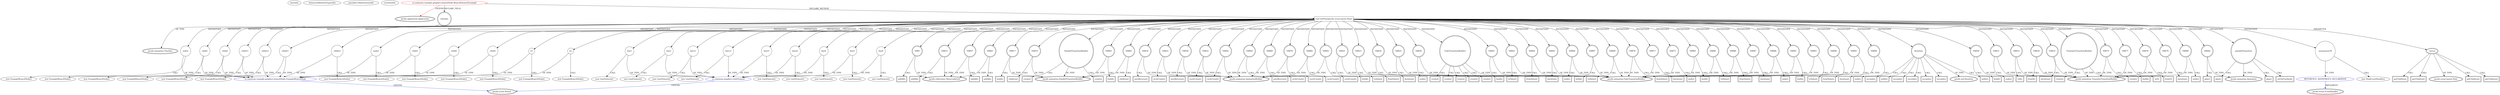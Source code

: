 digraph {
baseInfo[graphId=916,category="extension_graph",isAnonymous=false,possibleRelation=true]
frameworkRelatedTypesInfo[0="javafx.application.Application"]
possibleCollaborationsInfo[0="916~CLIENT_METHOD_DECLARATION-INSTANTIATION-~javafx.application.Application ~javafx.event.EventHandler ~false~true",1="916~CLIENT_METHOD_DECLARATION-INSTANTIATION-CLIENT_METHOD_DECLARATION-INSTANTIATION-CLIENT_METHOD_DECLARATION-INSTANTIATION-CLIENT_METHOD_DECLARATION-INSTANTIATION-CLIENT_METHOD_DECLARATION-INSTANTIATION-CLIENT_METHOD_DECLARATION-INSTANTIATION-CLIENT_METHOD_DECLARATION-INSTANTIATION-CLIENT_METHOD_DECLARATION-INSTANTIATION-CLIENT_METHOD_DECLARATION-INSTANTIATION-CLIENT_METHOD_DECLARATION-INSTANTIATION-CLIENT_METHOD_DECLARATION-INSTANTIATION-CLIENT_METHOD_DECLARATION-INSTANTIATION-CLIENT_METHOD_DECLARATION-INSTANTIATION-~javafx.application.Application ~javafx.scene.Parent ~false~false",2="916~CLIENT_METHOD_DECLARATION-INSTANTIATION-CLIENT_METHOD_DECLARATION-INSTANTIATION-CLIENT_METHOD_DECLARATION-INSTANTIATION-CLIENT_METHOD_DECLARATION-INSTANTIATION-CLIENT_METHOD_DECLARATION-INSTANTIATION-CLIENT_METHOD_DECLARATION-INSTANTIATION-CLIENT_METHOD_DECLARATION-INSTANTIATION-CLIENT_METHOD_DECLARATION-INSTANTIATION-CLIENT_METHOD_DECLARATION-INSTANTIATION-~javafx.application.Application ~javafx.scene.Parent ~false~false"]
locationInfo[projectName="Maxxa-MT-common",filePath="/Maxxa-MT-common/MT-common-master/src/cz/commons/example/graphics/branchNode/BranchElementExample.java",contextSignature="BranchElementExample",graphId="916"]
0[label="cz.commons.example.graphics.branchNode.BranchElementExample",vertexType="ROOT_CLIENT_CLASS_DECLARATION",isFrameworkType=false,color=red]
1[label="javafx.application.Application",vertexType="FRAMEWORK_CLASS_TYPE",isFrameworkType=true,peripheries=2]
2[label="timeline",vertexType="FIELD_DECLARATION",isFrameworkType=true,peripheries=2,shape=circle]
3[label="javafx.animation.Timeline",vertexType="FRAMEWORK_CLASS_TYPE",isFrameworkType=true,peripheries=2]
4[label="void initPane(javafx.scene.layout.Pane)",vertexType="CLIENT_METHOD_DECLARATION",isFrameworkType=false,shape=box]
5[label="canvas",vertexType="PARAMETER_DECLARATION",isFrameworkType=true,peripheries=2]
6[label="javafx.scene.layout.Pane",vertexType="FRAMEWORK_CLASS_TYPE",isFrameworkType=true,peripheries=2]
8[label="node1",vertexType="VARIABLE_EXPRESION",isFrameworkType=false,shape=circle]
9[label="cz.commons.example.graphics.branchNode.ExampleBranchNode",vertexType="REFERENCE_CLIENT_CLASS_DECLARATION",isFrameworkType=false,color=blue]
10[label="javafx.scene.Parent",vertexType="FRAMEWORK_CLASS_TYPE",isFrameworkType=true,peripheries=2]
7[label="new ExampleBranchNode()",vertexType="CONSTRUCTOR_CALL",isFrameworkType=false]
12[label="child1",vertexType="VARIABLE_EXPRESION",isFrameworkType=false,shape=circle]
11[label="new ExampleBranchNode()",vertexType="CONSTRUCTOR_CALL",isFrameworkType=false]
15[label="child2",vertexType="VARIABLE_EXPRESION",isFrameworkType=false,shape=circle]
14[label="new ExampleBranchNode()",vertexType="CONSTRUCTOR_CALL",isFrameworkType=false]
18[label="line1",vertexType="VARIABLE_EXPRESION",isFrameworkType=false,shape=circle]
19[label="cz.commons.graphics.LineElement",vertexType="REFERENCE_CLIENT_CLASS_DECLARATION",isFrameworkType=false,color=blue]
17[label="new LineElement()",vertexType="CONSTRUCTOR_CALL",isFrameworkType=false]
22[label="line2",vertexType="VARIABLE_EXPRESION",isFrameworkType=false,shape=circle]
21[label="new LineElement()",vertexType="CONSTRUCTOR_CALL",isFrameworkType=false]
24[label="VAR5",vertexType="VARIABLE_EXPRESION",isFrameworkType=true,peripheries=2,shape=circle]
26[label="javafx.collections.ObservableList",vertexType="FRAMEWORK_INTERFACE_TYPE",isFrameworkType=true,peripheries=2]
25[label="addAll()",vertexType="INSIDE_CALL",isFrameworkType=true,peripheries=2,shape=box]
28[label="getChildren()",vertexType="INSIDE_CALL",isFrameworkType=true,peripheries=2,shape=box]
30[label="child11",vertexType="VARIABLE_EXPRESION",isFrameworkType=false,shape=circle]
29[label="new ExampleBranchNode()",vertexType="CONSTRUCTOR_CALL",isFrameworkType=false]
33[label="child12",vertexType="VARIABLE_EXPRESION",isFrameworkType=false,shape=circle]
32[label="new ExampleBranchNode()",vertexType="CONSTRUCTOR_CALL",isFrameworkType=false]
36[label="child21",vertexType="VARIABLE_EXPRESION",isFrameworkType=false,shape=circle]
35[label="new ExampleBranchNode()",vertexType="CONSTRUCTOR_CALL",isFrameworkType=false]
39[label="child22",vertexType="VARIABLE_EXPRESION",isFrameworkType=false,shape=circle]
38[label="new ExampleBranchNode()",vertexType="CONSTRUCTOR_CALL",isFrameworkType=false]
42[label="line11",vertexType="VARIABLE_EXPRESION",isFrameworkType=false,shape=circle]
41[label="new LineElement()",vertexType="CONSTRUCTOR_CALL",isFrameworkType=false]
45[label="line12",vertexType="VARIABLE_EXPRESION",isFrameworkType=false,shape=circle]
44[label="new LineElement()",vertexType="CONSTRUCTOR_CALL",isFrameworkType=false]
48[label="line21",vertexType="VARIABLE_EXPRESION",isFrameworkType=false,shape=circle]
47[label="new LineElement()",vertexType="CONSTRUCTOR_CALL",isFrameworkType=false]
51[label="line22",vertexType="VARIABLE_EXPRESION",isFrameworkType=false,shape=circle]
50[label="new LineElement()",vertexType="CONSTRUCTOR_CALL",isFrameworkType=false]
53[label="VAR15",vertexType="VARIABLE_EXPRESION",isFrameworkType=true,peripheries=2,shape=circle]
54[label="addAll()",vertexType="INSIDE_CALL",isFrameworkType=true,peripheries=2,shape=box]
57[label="getChildren()",vertexType="INSIDE_CALL",isFrameworkType=true,peripheries=2,shape=box]
58[label="VAR17",vertexType="VARIABLE_EXPRESION",isFrameworkType=true,peripheries=2,shape=circle]
60[label="javafx.animation.ParallelTransitionBuilder",vertexType="FRAMEWORK_CLASS_TYPE",isFrameworkType=true,peripheries=2]
59[label="build()",vertexType="INSIDE_CALL",isFrameworkType=true,peripheries=2,shape=box]
61[label="VAR18",vertexType="VARIABLE_EXPRESION",isFrameworkType=true,peripheries=2,shape=circle]
63[label="javafx.animation.AnimationBuilder",vertexType="FRAMEWORK_CLASS_TYPE",isFrameworkType=true,peripheries=2]
62[label="autoReverse()",vertexType="INSIDE_CALL",isFrameworkType=true,peripheries=2,shape=box]
64[label="VAR19",vertexType="VARIABLE_EXPRESION",isFrameworkType=true,peripheries=2,shape=circle]
65[label="children()",vertexType="INSIDE_CALL",isFrameworkType=true,peripheries=2,shape=box]
67[label="ParallelTransitionBuilder",vertexType="VARIABLE_EXPRESION",isFrameworkType=true,peripheries=2,shape=circle]
68[label="create()",vertexType="INSIDE_CALL",isFrameworkType=true,peripheries=2,shape=box]
70[label="VAR21",vertexType="VARIABLE_EXPRESION",isFrameworkType=true,peripheries=2,shape=circle]
72[label="javafx.animation.FadeTransitionBuilder",vertexType="FRAMEWORK_CLASS_TYPE",isFrameworkType=true,peripheries=2]
71[label="build()",vertexType="INSIDE_CALL",isFrameworkType=true,peripheries=2,shape=box]
73[label="VAR22",vertexType="VARIABLE_EXPRESION",isFrameworkType=true,peripheries=2,shape=circle]
74[label="cycleCount()",vertexType="INSIDE_CALL",isFrameworkType=true,peripheries=2,shape=box]
76[label="VAR23",vertexType="VARIABLE_EXPRESION",isFrameworkType=true,peripheries=2,shape=circle]
77[label="toValue()",vertexType="INSIDE_CALL",isFrameworkType=true,peripheries=2,shape=box]
79[label="VAR24",vertexType="VARIABLE_EXPRESION",isFrameworkType=true,peripheries=2,shape=circle]
80[label="fromValue()",vertexType="INSIDE_CALL",isFrameworkType=true,peripheries=2,shape=box]
82[label="VAR25",vertexType="VARIABLE_EXPRESION",isFrameworkType=true,peripheries=2,shape=circle]
83[label="duration()",vertexType="INSIDE_CALL",isFrameworkType=true,peripheries=2,shape=box]
85[label="VAR26",vertexType="VARIABLE_EXPRESION",isFrameworkType=true,peripheries=2,shape=circle]
86[label="node()",vertexType="INSIDE_CALL",isFrameworkType=true,peripheries=2,shape=box]
88[label="FadeTransitionBuilder",vertexType="VARIABLE_EXPRESION",isFrameworkType=true,peripheries=2,shape=circle]
89[label="create()",vertexType="INSIDE_CALL",isFrameworkType=true,peripheries=2,shape=box]
91[label="Duration",vertexType="VARIABLE_EXPRESION",isFrameworkType=true,peripheries=2,shape=circle]
93[label="javafx.util.Duration",vertexType="FRAMEWORK_CLASS_TYPE",isFrameworkType=true,peripheries=2]
92[label="millis()",vertexType="INSIDE_CALL",isFrameworkType=true,peripheries=2,shape=box]
94[label="VAR29",vertexType="VARIABLE_EXPRESION",isFrameworkType=true,peripheries=2,shape=circle]
96[label="javafx.animation.TranslateTransitionBuilder",vertexType="FRAMEWORK_CLASS_TYPE",isFrameworkType=true,peripheries=2]
95[label="build()",vertexType="INSIDE_CALL",isFrameworkType=true,peripheries=2,shape=box]
97[label="VAR30",vertexType="VARIABLE_EXPRESION",isFrameworkType=true,peripheries=2,shape=circle]
98[label="autoReverse()",vertexType="INSIDE_CALL",isFrameworkType=true,peripheries=2,shape=box]
100[label="VAR31",vertexType="VARIABLE_EXPRESION",isFrameworkType=true,peripheries=2,shape=circle]
101[label="node()",vertexType="INSIDE_CALL",isFrameworkType=true,peripheries=2,shape=box]
103[label="VAR32",vertexType="VARIABLE_EXPRESION",isFrameworkType=true,peripheries=2,shape=circle]
104[label="cycleCount()",vertexType="INSIDE_CALL",isFrameworkType=true,peripheries=2,shape=box]
106[label="VAR33",vertexType="VARIABLE_EXPRESION",isFrameworkType=true,peripheries=2,shape=circle]
107[label="toX()",vertexType="INSIDE_CALL",isFrameworkType=true,peripheries=2,shape=box]
109[label="VAR34",vertexType="VARIABLE_EXPRESION",isFrameworkType=true,peripheries=2,shape=circle]
110[label="fromX()",vertexType="INSIDE_CALL",isFrameworkType=true,peripheries=2,shape=box]
112[label="VAR35",vertexType="VARIABLE_EXPRESION",isFrameworkType=true,peripheries=2,shape=circle]
113[label="duration()",vertexType="INSIDE_CALL",isFrameworkType=true,peripheries=2,shape=box]
115[label="TranslateTransitionBuilder",vertexType="VARIABLE_EXPRESION",isFrameworkType=true,peripheries=2,shape=circle]
116[label="create()",vertexType="INSIDE_CALL",isFrameworkType=true,peripheries=2,shape=box]
119[label="seconds()",vertexType="INSIDE_CALL",isFrameworkType=true,peripheries=2,shape=box]
120[label="parallelTransition",vertexType="VARIABLE_EXPRESION",isFrameworkType=true,peripheries=2,shape=circle]
122[label="javafx.animation.Animation",vertexType="FRAMEWORK_CLASS_TYPE",isFrameworkType=true,peripheries=2]
121[label="setOnFinished()",vertexType="INSIDE_CALL",isFrameworkType=true,peripheries=2,shape=box]
124[label="anonymous39",vertexType="VARIABLE_EXPRESION",isFrameworkType=false,shape=circle]
125[label="REFERENCE_ANONYMOUS_DECLARATION",vertexType="REFERENCE_ANONYMOUS_DECLARATION",isFrameworkType=false,color=blue]
126[label="javafx.event.EventHandler",vertexType="FRAMEWORK_INTERFACE_TYPE",isFrameworkType=true,peripheries=2]
123[label="new StepEventHandler()",vertexType="CONSTRUCTOR_CALL",isFrameworkType=false]
127[label="VAR40",vertexType="VARIABLE_EXPRESION",isFrameworkType=true,peripheries=2,shape=circle]
128[label="play()",vertexType="INSIDE_CALL",isFrameworkType=true,peripheries=2,shape=box]
130[label="VAR41",vertexType="VARIABLE_EXPRESION",isFrameworkType=true,peripheries=2,shape=circle]
131[label="build()",vertexType="INSIDE_CALL",isFrameworkType=true,peripheries=2,shape=box]
133[label="VAR42",vertexType="VARIABLE_EXPRESION",isFrameworkType=true,peripheries=2,shape=circle]
134[label="cycleCount()",vertexType="INSIDE_CALL",isFrameworkType=true,peripheries=2,shape=box]
136[label="VAR43",vertexType="VARIABLE_EXPRESION",isFrameworkType=true,peripheries=2,shape=circle]
137[label="toValue()",vertexType="INSIDE_CALL",isFrameworkType=true,peripheries=2,shape=box]
139[label="VAR44",vertexType="VARIABLE_EXPRESION",isFrameworkType=true,peripheries=2,shape=circle]
140[label="fromValue()",vertexType="INSIDE_CALL",isFrameworkType=true,peripheries=2,shape=box]
142[label="VAR45",vertexType="VARIABLE_EXPRESION",isFrameworkType=true,peripheries=2,shape=circle]
143[label="duration()",vertexType="INSIDE_CALL",isFrameworkType=true,peripheries=2,shape=box]
145[label="VAR46",vertexType="VARIABLE_EXPRESION",isFrameworkType=true,peripheries=2,shape=circle]
146[label="node()",vertexType="INSIDE_CALL",isFrameworkType=true,peripheries=2,shape=box]
149[label="create()",vertexType="INSIDE_CALL",isFrameworkType=true,peripheries=2,shape=box]
151[label="millis()",vertexType="INSIDE_CALL",isFrameworkType=true,peripheries=2,shape=box]
153[label="play()",vertexType="INSIDE_CALL",isFrameworkType=true,peripheries=2,shape=box]
155[label="node2",vertexType="VARIABLE_EXPRESION",isFrameworkType=false,shape=circle]
154[label="new ExampleBranchNode()",vertexType="CONSTRUCTOR_CALL",isFrameworkType=false]
158[label="child3",vertexType="VARIABLE_EXPRESION",isFrameworkType=false,shape=circle]
157[label="new ExampleBranchNode()",vertexType="CONSTRUCTOR_CALL",isFrameworkType=false]
161[label="child4",vertexType="VARIABLE_EXPRESION",isFrameworkType=false,shape=circle]
160[label="new ExampleBranchNode()",vertexType="CONSTRUCTOR_CALL",isFrameworkType=false]
164[label="child5",vertexType="VARIABLE_EXPRESION",isFrameworkType=false,shape=circle]
163[label="new ExampleBranchNode()",vertexType="CONSTRUCTOR_CALL",isFrameworkType=false]
167[label="line4",vertexType="VARIABLE_EXPRESION",isFrameworkType=false,shape=circle]
166[label="new LineElement()",vertexType="CONSTRUCTOR_CALL",isFrameworkType=false]
170[label="line5",vertexType="VARIABLE_EXPRESION",isFrameworkType=false,shape=circle]
169[label="new LineElement()",vertexType="CONSTRUCTOR_CALL",isFrameworkType=false]
173[label="line6",vertexType="VARIABLE_EXPRESION",isFrameworkType=false,shape=circle]
172[label="new LineElement()",vertexType="CONSTRUCTOR_CALL",isFrameworkType=false]
175[label="VAR57",vertexType="VARIABLE_EXPRESION",isFrameworkType=true,peripheries=2,shape=circle]
176[label="addAll()",vertexType="INSIDE_CALL",isFrameworkType=true,peripheries=2,shape=box]
179[label="getChildren()",vertexType="INSIDE_CALL",isFrameworkType=true,peripheries=2,shape=box]
181[label="n1",vertexType="VARIABLE_EXPRESION",isFrameworkType=false,shape=circle]
180[label="new ExampleBranchNode()",vertexType="CONSTRUCTOR_CALL",isFrameworkType=false]
184[label="n2",vertexType="VARIABLE_EXPRESION",isFrameworkType=false,shape=circle]
183[label="new ExampleBranchNode()",vertexType="CONSTRUCTOR_CALL",isFrameworkType=false]
186[label="VAR61",vertexType="VARIABLE_EXPRESION",isFrameworkType=true,peripheries=2,shape=circle]
187[label="addAll()",vertexType="INSIDE_CALL",isFrameworkType=true,peripheries=2,shape=box]
190[label="getChildren()",vertexType="INSIDE_CALL",isFrameworkType=true,peripheries=2,shape=box]
191[label="VAR63",vertexType="VARIABLE_EXPRESION",isFrameworkType=true,peripheries=2,shape=circle]
192[label="build()",vertexType="INSIDE_CALL",isFrameworkType=true,peripheries=2,shape=box]
194[label="VAR64",vertexType="VARIABLE_EXPRESION",isFrameworkType=true,peripheries=2,shape=circle]
195[label="autoReverse()",vertexType="INSIDE_CALL",isFrameworkType=true,peripheries=2,shape=box]
197[label="VAR65",vertexType="VARIABLE_EXPRESION",isFrameworkType=true,peripheries=2,shape=circle]
198[label="children()",vertexType="INSIDE_CALL",isFrameworkType=true,peripheries=2,shape=box]
201[label="create()",vertexType="INSIDE_CALL",isFrameworkType=true,peripheries=2,shape=box]
202[label="VAR67",vertexType="VARIABLE_EXPRESION",isFrameworkType=true,peripheries=2,shape=circle]
203[label="build()",vertexType="INSIDE_CALL",isFrameworkType=true,peripheries=2,shape=box]
205[label="VAR68",vertexType="VARIABLE_EXPRESION",isFrameworkType=true,peripheries=2,shape=circle]
206[label="cycleCount()",vertexType="INSIDE_CALL",isFrameworkType=true,peripheries=2,shape=box]
208[label="VAR69",vertexType="VARIABLE_EXPRESION",isFrameworkType=true,peripheries=2,shape=circle]
209[label="toValue()",vertexType="INSIDE_CALL",isFrameworkType=true,peripheries=2,shape=box]
211[label="VAR70",vertexType="VARIABLE_EXPRESION",isFrameworkType=true,peripheries=2,shape=circle]
212[label="fromValue()",vertexType="INSIDE_CALL",isFrameworkType=true,peripheries=2,shape=box]
214[label="VAR71",vertexType="VARIABLE_EXPRESION",isFrameworkType=true,peripheries=2,shape=circle]
215[label="duration()",vertexType="INSIDE_CALL",isFrameworkType=true,peripheries=2,shape=box]
217[label="VAR72",vertexType="VARIABLE_EXPRESION",isFrameworkType=true,peripheries=2,shape=circle]
218[label="node()",vertexType="INSIDE_CALL",isFrameworkType=true,peripheries=2,shape=box]
221[label="create()",vertexType="INSIDE_CALL",isFrameworkType=true,peripheries=2,shape=box]
223[label="seconds()",vertexType="INSIDE_CALL",isFrameworkType=true,peripheries=2,shape=box]
224[label="VAR75",vertexType="VARIABLE_EXPRESION",isFrameworkType=true,peripheries=2,shape=circle]
225[label="build()",vertexType="INSIDE_CALL",isFrameworkType=true,peripheries=2,shape=box]
227[label="VAR76",vertexType="VARIABLE_EXPRESION",isFrameworkType=true,peripheries=2,shape=circle]
228[label="cycleCount()",vertexType="INSIDE_CALL",isFrameworkType=true,peripheries=2,shape=box]
230[label="VAR77",vertexType="VARIABLE_EXPRESION",isFrameworkType=true,peripheries=2,shape=circle]
231[label="toY()",vertexType="INSIDE_CALL",isFrameworkType=true,peripheries=2,shape=box]
233[label="VAR78",vertexType="VARIABLE_EXPRESION",isFrameworkType=true,peripheries=2,shape=circle]
234[label="fromY()",vertexType="INSIDE_CALL",isFrameworkType=true,peripheries=2,shape=box]
236[label="VAR79",vertexType="VARIABLE_EXPRESION",isFrameworkType=true,peripheries=2,shape=circle]
237[label="duration()",vertexType="INSIDE_CALL",isFrameworkType=true,peripheries=2,shape=box]
239[label="VAR80",vertexType="VARIABLE_EXPRESION",isFrameworkType=true,peripheries=2,shape=circle]
240[label="node()",vertexType="INSIDE_CALL",isFrameworkType=true,peripheries=2,shape=box]
243[label="create()",vertexType="INSIDE_CALL",isFrameworkType=true,peripheries=2,shape=box]
245[label="seconds()",vertexType="INSIDE_CALL",isFrameworkType=true,peripheries=2,shape=box]
246[label="VAR83",vertexType="VARIABLE_EXPRESION",isFrameworkType=true,peripheries=2,shape=circle]
247[label="build()",vertexType="INSIDE_CALL",isFrameworkType=true,peripheries=2,shape=box]
249[label="VAR84",vertexType="VARIABLE_EXPRESION",isFrameworkType=true,peripheries=2,shape=circle]
250[label="cycleCount()",vertexType="INSIDE_CALL",isFrameworkType=true,peripheries=2,shape=box]
252[label="VAR85",vertexType="VARIABLE_EXPRESION",isFrameworkType=true,peripheries=2,shape=circle]
253[label="toValue()",vertexType="INSIDE_CALL",isFrameworkType=true,peripheries=2,shape=box]
255[label="VAR86",vertexType="VARIABLE_EXPRESION",isFrameworkType=true,peripheries=2,shape=circle]
256[label="fromValue()",vertexType="INSIDE_CALL",isFrameworkType=true,peripheries=2,shape=box]
258[label="VAR87",vertexType="VARIABLE_EXPRESION",isFrameworkType=true,peripheries=2,shape=circle]
259[label="duration()",vertexType="INSIDE_CALL",isFrameworkType=true,peripheries=2,shape=box]
261[label="VAR88",vertexType="VARIABLE_EXPRESION",isFrameworkType=true,peripheries=2,shape=circle]
262[label="node()",vertexType="INSIDE_CALL",isFrameworkType=true,peripheries=2,shape=box]
265[label="create()",vertexType="INSIDE_CALL",isFrameworkType=true,peripheries=2,shape=box]
267[label="seconds()",vertexType="INSIDE_CALL",isFrameworkType=true,peripheries=2,shape=box]
268[label="VAR91",vertexType="VARIABLE_EXPRESION",isFrameworkType=true,peripheries=2,shape=circle]
269[label="build()",vertexType="INSIDE_CALL",isFrameworkType=true,peripheries=2,shape=box]
271[label="VAR92",vertexType="VARIABLE_EXPRESION",isFrameworkType=true,peripheries=2,shape=circle]
272[label="cycleCount()",vertexType="INSIDE_CALL",isFrameworkType=true,peripheries=2,shape=box]
274[label="VAR93",vertexType="VARIABLE_EXPRESION",isFrameworkType=true,peripheries=2,shape=circle]
275[label="toValue()",vertexType="INSIDE_CALL",isFrameworkType=true,peripheries=2,shape=box]
277[label="VAR94",vertexType="VARIABLE_EXPRESION",isFrameworkType=true,peripheries=2,shape=circle]
278[label="fromValue()",vertexType="INSIDE_CALL",isFrameworkType=true,peripheries=2,shape=box]
280[label="VAR95",vertexType="VARIABLE_EXPRESION",isFrameworkType=true,peripheries=2,shape=circle]
281[label="duration()",vertexType="INSIDE_CALL",isFrameworkType=true,peripheries=2,shape=box]
283[label="VAR96",vertexType="VARIABLE_EXPRESION",isFrameworkType=true,peripheries=2,shape=circle]
284[label="node()",vertexType="INSIDE_CALL",isFrameworkType=true,peripheries=2,shape=box]
287[label="create()",vertexType="INSIDE_CALL",isFrameworkType=true,peripheries=2,shape=box]
289[label="seconds()",vertexType="INSIDE_CALL",isFrameworkType=true,peripheries=2,shape=box]
291[label="play()",vertexType="INSIDE_CALL",isFrameworkType=true,peripheries=2,shape=box]
0->1[label="EXTEND",color=red]
0->2[label="DECLARE_FIELD"]
2->3[label="OF_TYPE"]
0->4[label="DECLARE_METHOD"]
5->6[label="OF_TYPE"]
4->5[label="PARAMETER"]
4->8[label="INSTANTIATE"]
9->10[label="EXTEND",color=blue]
8->9[label="OF_TYPE"]
8->7[label="CALL"]
4->12[label="INSTANTIATE"]
12->9[label="OF_TYPE"]
12->11[label="CALL"]
4->15[label="INSTANTIATE"]
15->9[label="OF_TYPE"]
15->14[label="CALL"]
4->18[label="INSTANTIATE"]
19->10[label="EXTEND",color=blue]
18->19[label="OF_TYPE"]
18->17[label="CALL"]
4->22[label="INSTANTIATE"]
22->19[label="OF_TYPE"]
22->21[label="CALL"]
4->24[label="INSTANTIATE"]
24->26[label="OF_TYPE"]
24->25[label="CALL"]
5->28[label="CALL"]
4->30[label="INSTANTIATE"]
30->9[label="OF_TYPE"]
30->29[label="CALL"]
4->33[label="INSTANTIATE"]
33->9[label="OF_TYPE"]
33->32[label="CALL"]
4->36[label="INSTANTIATE"]
36->9[label="OF_TYPE"]
36->35[label="CALL"]
4->39[label="INSTANTIATE"]
39->9[label="OF_TYPE"]
39->38[label="CALL"]
4->42[label="INSTANTIATE"]
42->19[label="OF_TYPE"]
42->41[label="CALL"]
4->45[label="INSTANTIATE"]
45->19[label="OF_TYPE"]
45->44[label="CALL"]
4->48[label="INSTANTIATE"]
48->19[label="OF_TYPE"]
48->47[label="CALL"]
4->51[label="INSTANTIATE"]
51->19[label="OF_TYPE"]
51->50[label="CALL"]
4->53[label="INSTANTIATE"]
53->26[label="OF_TYPE"]
53->54[label="CALL"]
5->57[label="CALL"]
4->58[label="INSTANTIATE"]
58->60[label="OF_TYPE"]
58->59[label="CALL"]
4->61[label="INSTANTIATE"]
61->63[label="OF_TYPE"]
61->62[label="CALL"]
4->64[label="INSTANTIATE"]
64->60[label="OF_TYPE"]
64->65[label="CALL"]
4->67[label="INSTANTIATE"]
67->60[label="OF_TYPE"]
67->68[label="CALL"]
4->70[label="INSTANTIATE"]
70->72[label="OF_TYPE"]
70->71[label="CALL"]
4->73[label="INSTANTIATE"]
73->63[label="OF_TYPE"]
73->74[label="CALL"]
4->76[label="INSTANTIATE"]
76->72[label="OF_TYPE"]
76->77[label="CALL"]
4->79[label="INSTANTIATE"]
79->72[label="OF_TYPE"]
79->80[label="CALL"]
4->82[label="INSTANTIATE"]
82->72[label="OF_TYPE"]
82->83[label="CALL"]
4->85[label="INSTANTIATE"]
85->72[label="OF_TYPE"]
85->86[label="CALL"]
4->88[label="INSTANTIATE"]
88->72[label="OF_TYPE"]
88->89[label="CALL"]
4->91[label="INSTANTIATE"]
91->93[label="OF_TYPE"]
91->92[label="CALL"]
4->94[label="INSTANTIATE"]
94->96[label="OF_TYPE"]
94->95[label="CALL"]
4->97[label="INSTANTIATE"]
97->63[label="OF_TYPE"]
97->98[label="CALL"]
4->100[label="INSTANTIATE"]
100->96[label="OF_TYPE"]
100->101[label="CALL"]
4->103[label="INSTANTIATE"]
103->63[label="OF_TYPE"]
103->104[label="CALL"]
4->106[label="INSTANTIATE"]
106->96[label="OF_TYPE"]
106->107[label="CALL"]
4->109[label="INSTANTIATE"]
109->96[label="OF_TYPE"]
109->110[label="CALL"]
4->112[label="INSTANTIATE"]
112->96[label="OF_TYPE"]
112->113[label="CALL"]
4->115[label="INSTANTIATE"]
115->96[label="OF_TYPE"]
115->116[label="CALL"]
91->119[label="CALL"]
4->120[label="INSTANTIATE"]
120->122[label="OF_TYPE"]
120->121[label="CALL"]
4->124[label="INSTANTIATE"]
125->126[label="IMPLEMENT",color=blue]
124->125[label="OF_TYPE"]
124->123[label="CALL"]
4->127[label="INSTANTIATE"]
127->122[label="OF_TYPE"]
127->128[label="CALL"]
4->130[label="INSTANTIATE"]
130->72[label="OF_TYPE"]
130->131[label="CALL"]
4->133[label="INSTANTIATE"]
133->63[label="OF_TYPE"]
133->134[label="CALL"]
4->136[label="INSTANTIATE"]
136->72[label="OF_TYPE"]
136->137[label="CALL"]
4->139[label="INSTANTIATE"]
139->72[label="OF_TYPE"]
139->140[label="CALL"]
4->142[label="INSTANTIATE"]
142->72[label="OF_TYPE"]
142->143[label="CALL"]
4->145[label="INSTANTIATE"]
145->72[label="OF_TYPE"]
145->146[label="CALL"]
88->149[label="CALL"]
91->151[label="CALL"]
120->153[label="CALL"]
4->155[label="INSTANTIATE"]
155->9[label="OF_TYPE"]
155->154[label="CALL"]
4->158[label="INSTANTIATE"]
158->9[label="OF_TYPE"]
158->157[label="CALL"]
4->161[label="INSTANTIATE"]
161->9[label="OF_TYPE"]
161->160[label="CALL"]
4->164[label="INSTANTIATE"]
164->9[label="OF_TYPE"]
164->163[label="CALL"]
4->167[label="INSTANTIATE"]
167->19[label="OF_TYPE"]
167->166[label="CALL"]
4->170[label="INSTANTIATE"]
170->19[label="OF_TYPE"]
170->169[label="CALL"]
4->173[label="INSTANTIATE"]
173->19[label="OF_TYPE"]
173->172[label="CALL"]
4->175[label="INSTANTIATE"]
175->26[label="OF_TYPE"]
175->176[label="CALL"]
5->179[label="CALL"]
4->181[label="INSTANTIATE"]
181->9[label="OF_TYPE"]
181->180[label="CALL"]
4->184[label="INSTANTIATE"]
184->9[label="OF_TYPE"]
184->183[label="CALL"]
4->186[label="INSTANTIATE"]
186->26[label="OF_TYPE"]
186->187[label="CALL"]
5->190[label="CALL"]
4->191[label="INSTANTIATE"]
191->60[label="OF_TYPE"]
191->192[label="CALL"]
4->194[label="INSTANTIATE"]
194->63[label="OF_TYPE"]
194->195[label="CALL"]
4->197[label="INSTANTIATE"]
197->60[label="OF_TYPE"]
197->198[label="CALL"]
67->201[label="CALL"]
4->202[label="INSTANTIATE"]
202->72[label="OF_TYPE"]
202->203[label="CALL"]
4->205[label="INSTANTIATE"]
205->63[label="OF_TYPE"]
205->206[label="CALL"]
4->208[label="INSTANTIATE"]
208->72[label="OF_TYPE"]
208->209[label="CALL"]
4->211[label="INSTANTIATE"]
211->72[label="OF_TYPE"]
211->212[label="CALL"]
4->214[label="INSTANTIATE"]
214->72[label="OF_TYPE"]
214->215[label="CALL"]
4->217[label="INSTANTIATE"]
217->72[label="OF_TYPE"]
217->218[label="CALL"]
88->221[label="CALL"]
91->223[label="CALL"]
4->224[label="INSTANTIATE"]
224->96[label="OF_TYPE"]
224->225[label="CALL"]
4->227[label="INSTANTIATE"]
227->63[label="OF_TYPE"]
227->228[label="CALL"]
4->230[label="INSTANTIATE"]
230->96[label="OF_TYPE"]
230->231[label="CALL"]
4->233[label="INSTANTIATE"]
233->96[label="OF_TYPE"]
233->234[label="CALL"]
4->236[label="INSTANTIATE"]
236->96[label="OF_TYPE"]
236->237[label="CALL"]
4->239[label="INSTANTIATE"]
239->96[label="OF_TYPE"]
239->240[label="CALL"]
115->243[label="CALL"]
91->245[label="CALL"]
4->246[label="INSTANTIATE"]
246->72[label="OF_TYPE"]
246->247[label="CALL"]
4->249[label="INSTANTIATE"]
249->63[label="OF_TYPE"]
249->250[label="CALL"]
4->252[label="INSTANTIATE"]
252->72[label="OF_TYPE"]
252->253[label="CALL"]
4->255[label="INSTANTIATE"]
255->72[label="OF_TYPE"]
255->256[label="CALL"]
4->258[label="INSTANTIATE"]
258->72[label="OF_TYPE"]
258->259[label="CALL"]
4->261[label="INSTANTIATE"]
261->72[label="OF_TYPE"]
261->262[label="CALL"]
88->265[label="CALL"]
91->267[label="CALL"]
4->268[label="INSTANTIATE"]
268->72[label="OF_TYPE"]
268->269[label="CALL"]
4->271[label="INSTANTIATE"]
271->63[label="OF_TYPE"]
271->272[label="CALL"]
4->274[label="INSTANTIATE"]
274->72[label="OF_TYPE"]
274->275[label="CALL"]
4->277[label="INSTANTIATE"]
277->72[label="OF_TYPE"]
277->278[label="CALL"]
4->280[label="INSTANTIATE"]
280->72[label="OF_TYPE"]
280->281[label="CALL"]
4->283[label="INSTANTIATE"]
283->72[label="OF_TYPE"]
283->284[label="CALL"]
88->287[label="CALL"]
91->289[label="CALL"]
120->291[label="CALL"]
}
